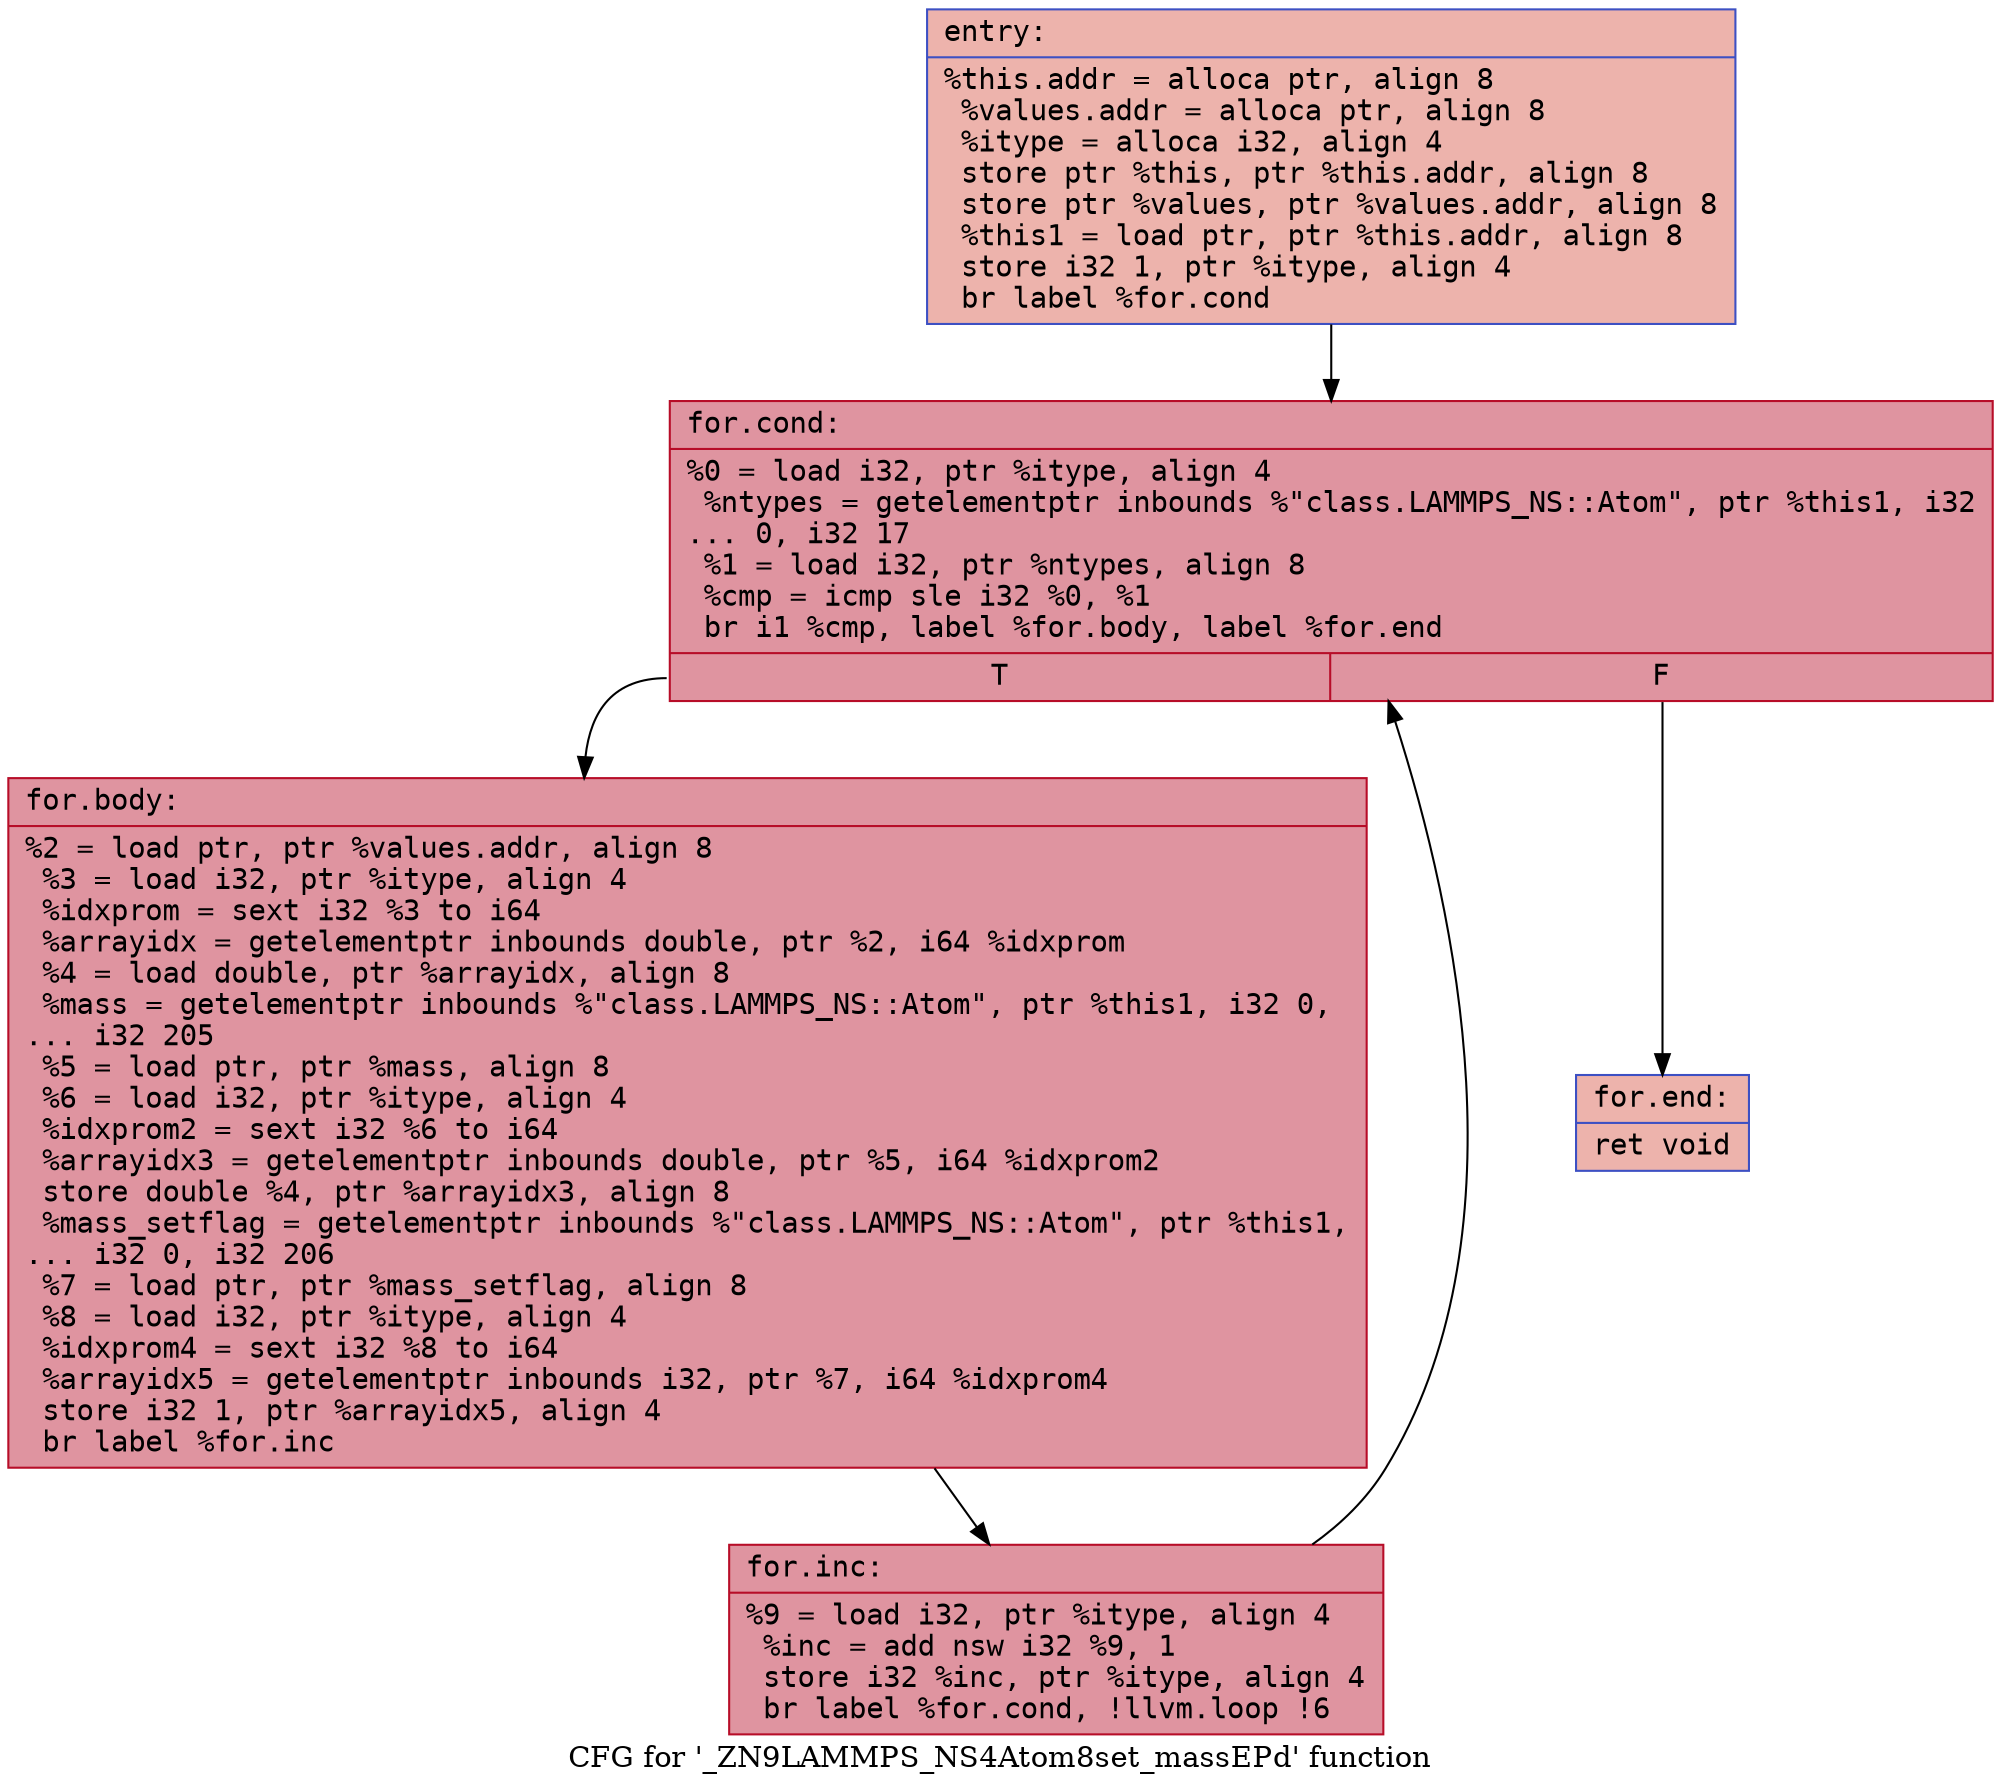digraph "CFG for '_ZN9LAMMPS_NS4Atom8set_massEPd' function" {
	label="CFG for '_ZN9LAMMPS_NS4Atom8set_massEPd' function";

	Node0x55aea9099c20 [shape=record,color="#3d50c3ff", style=filled, fillcolor="#d6524470" fontname="Courier",label="{entry:\l|  %this.addr = alloca ptr, align 8\l  %values.addr = alloca ptr, align 8\l  %itype = alloca i32, align 4\l  store ptr %this, ptr %this.addr, align 8\l  store ptr %values, ptr %values.addr, align 8\l  %this1 = load ptr, ptr %this.addr, align 8\l  store i32 1, ptr %itype, align 4\l  br label %for.cond\l}"];
	Node0x55aea9099c20 -> Node0x55aea909a0a0[tooltip="entry -> for.cond\nProbability 100.00%" ];
	Node0x55aea909a0a0 [shape=record,color="#b70d28ff", style=filled, fillcolor="#b70d2870" fontname="Courier",label="{for.cond:\l|  %0 = load i32, ptr %itype, align 4\l  %ntypes = getelementptr inbounds %\"class.LAMMPS_NS::Atom\", ptr %this1, i32\l... 0, i32 17\l  %1 = load i32, ptr %ntypes, align 8\l  %cmp = icmp sle i32 %0, %1\l  br i1 %cmp, label %for.body, label %for.end\l|{<s0>T|<s1>F}}"];
	Node0x55aea909a0a0:s0 -> Node0x55aea909a3b0[tooltip="for.cond -> for.body\nProbability 96.88%" ];
	Node0x55aea909a0a0:s1 -> Node0x55aea909a430[tooltip="for.cond -> for.end\nProbability 3.12%" ];
	Node0x55aea909a3b0 [shape=record,color="#b70d28ff", style=filled, fillcolor="#b70d2870" fontname="Courier",label="{for.body:\l|  %2 = load ptr, ptr %values.addr, align 8\l  %3 = load i32, ptr %itype, align 4\l  %idxprom = sext i32 %3 to i64\l  %arrayidx = getelementptr inbounds double, ptr %2, i64 %idxprom\l  %4 = load double, ptr %arrayidx, align 8\l  %mass = getelementptr inbounds %\"class.LAMMPS_NS::Atom\", ptr %this1, i32 0,\l... i32 205\l  %5 = load ptr, ptr %mass, align 8\l  %6 = load i32, ptr %itype, align 4\l  %idxprom2 = sext i32 %6 to i64\l  %arrayidx3 = getelementptr inbounds double, ptr %5, i64 %idxprom2\l  store double %4, ptr %arrayidx3, align 8\l  %mass_setflag = getelementptr inbounds %\"class.LAMMPS_NS::Atom\", ptr %this1,\l... i32 0, i32 206\l  %7 = load ptr, ptr %mass_setflag, align 8\l  %8 = load i32, ptr %itype, align 4\l  %idxprom4 = sext i32 %8 to i64\l  %arrayidx5 = getelementptr inbounds i32, ptr %7, i64 %idxprom4\l  store i32 1, ptr %arrayidx5, align 4\l  br label %for.inc\l}"];
	Node0x55aea909a3b0 -> Node0x55aea909b0e0[tooltip="for.body -> for.inc\nProbability 100.00%" ];
	Node0x55aea909b0e0 [shape=record,color="#b70d28ff", style=filled, fillcolor="#b70d2870" fontname="Courier",label="{for.inc:\l|  %9 = load i32, ptr %itype, align 4\l  %inc = add nsw i32 %9, 1\l  store i32 %inc, ptr %itype, align 4\l  br label %for.cond, !llvm.loop !6\l}"];
	Node0x55aea909b0e0 -> Node0x55aea909a0a0[tooltip="for.inc -> for.cond\nProbability 100.00%" ];
	Node0x55aea909a430 [shape=record,color="#3d50c3ff", style=filled, fillcolor="#d6524470" fontname="Courier",label="{for.end:\l|  ret void\l}"];
}
